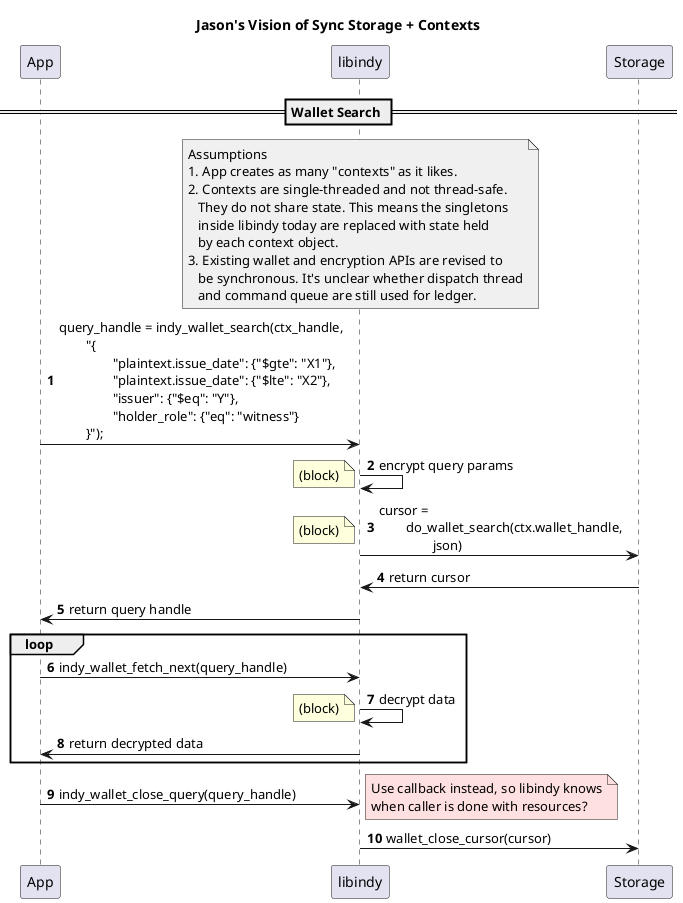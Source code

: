 @startuml

title Jason's Vision of Sync Storage + Contexts

participant App
participant libindy
participant Storage

autonumber

== Wallet Search ==
note over libindy #f0f0f0
Assumptions
1. App creates as many "contexts" as it likes.
2. Contexts are single-threaded and not thread-safe.
   They do not share state. This means the singletons
   inside libindy today are replaced with state held
   by each context object.
3. Existing wallet and encryption APIs are revised to
   be synchronous. It's unclear whether dispatch thread
   and command queue are still used for ledger.
end note

App -> libindy: query_handle = indy_wallet_search(ctx_handle,\n\t"{\n\t\t"plaintext.issue_date": {"$gte": "X1"},\n\t\t"plaintext.issue_date": {"$lte": "X2"},\n\t\t"issuer": {"$eq": "Y"},\n\t\t"holder_role": {"eq": "witness"}\n\t}");
libindy -> libindy: encrypt query params
note left: (block)
libindy -> Storage: cursor =\n\tdo_wallet_search(ctx.wallet_handle,\n\t\tjson)
note left: (block)
Storage -> libindy: return cursor
libindy -> App: return query handle
loop
App -> libindy: indy_wallet_fetch_next(query_handle)
libindy -> libindy: decrypt data
note left: (block)
libindy -> App: return decrypted data
end
App -> libindy: indy_wallet_close_query(query_handle)
note right #ffe0e0: Use callback instead, so libindy knows\nwhen caller is done with resources?
libindy -> Storage: wallet_close_cursor(cursor)
@enduml
